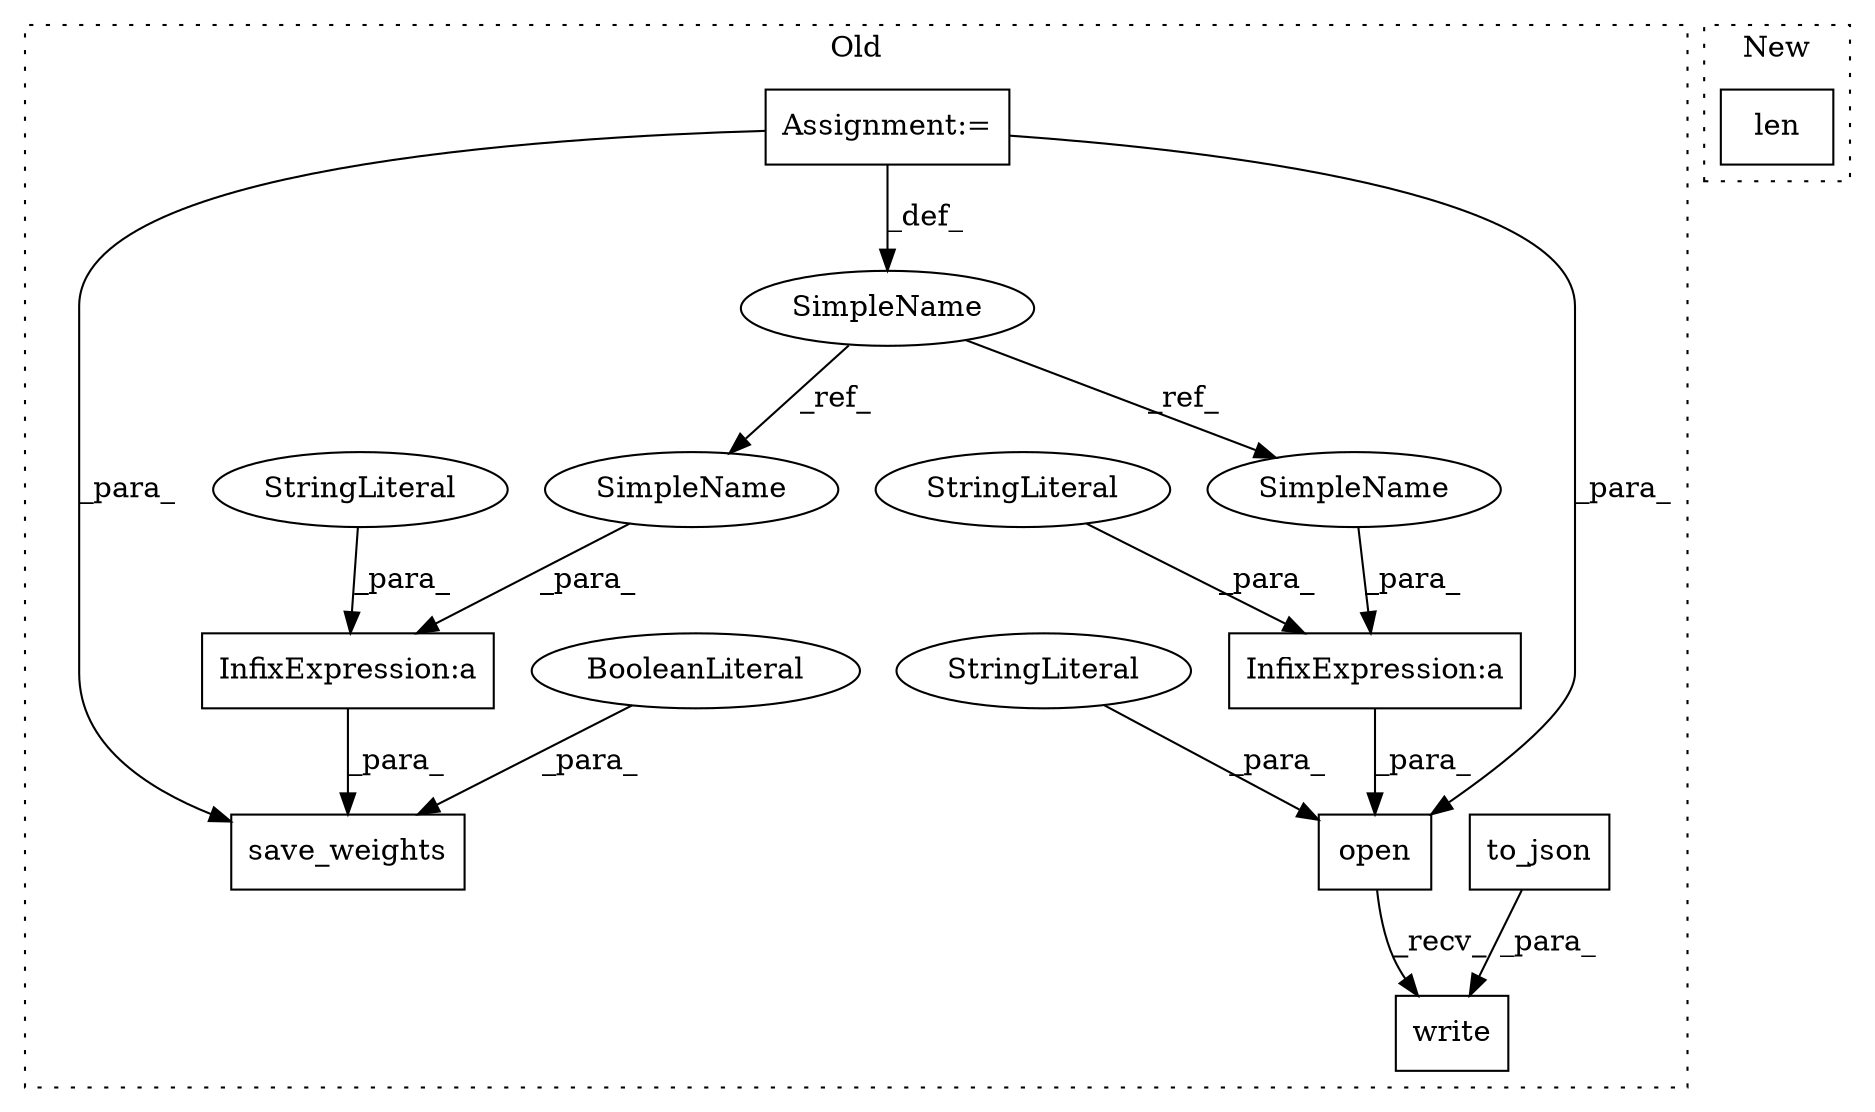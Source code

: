 digraph G {
subgraph cluster0 {
1 [label="to_json" a="32" s="3072" l="9" shape="box"];
3 [label="write" a="32" s="3060,3081" l="6,1" shape="box"];
4 [label="InfixExpression:a" a="27" s="3044" l="3" shape="box"];
5 [label="StringLiteral" a="45" s="3047" l="7" shape="ellipse"];
6 [label="Assignment:=" a="7" s="2992" l="1" shape="box"];
7 [label="InfixExpression:a" a="27" s="3115" l="3" shape="box"];
8 [label="SimpleName" a="42" s="2984" l="8" shape="ellipse"];
9 [label="save_weights" a="32" s="3094,3128" l="13,1" shape="box"];
10 [label="BooleanLiteral" a="9" s="3124" l="4" shape="ellipse"];
11 [label="StringLiteral" a="45" s="3118" l="5" shape="ellipse"];
12 [label="open" a="32" s="3031,3058" l="5,1" shape="box"];
13 [label="StringLiteral" a="45" s="3055" l="3" shape="ellipse"];
14 [label="SimpleName" a="42" s="3036" l="8" shape="ellipse"];
15 [label="SimpleName" a="42" s="3107" l="8" shape="ellipse"];
label = "Old";
style="dotted";
}
subgraph cluster1 {
2 [label="len" a="32" s="2736,2746" l="4,1" shape="box"];
label = "New";
style="dotted";
}
1 -> 3 [label="_para_"];
4 -> 12 [label="_para_"];
5 -> 4 [label="_para_"];
6 -> 9 [label="_para_"];
6 -> 12 [label="_para_"];
6 -> 8 [label="_def_"];
7 -> 9 [label="_para_"];
8 -> 14 [label="_ref_"];
8 -> 15 [label="_ref_"];
10 -> 9 [label="_para_"];
11 -> 7 [label="_para_"];
12 -> 3 [label="_recv_"];
13 -> 12 [label="_para_"];
14 -> 4 [label="_para_"];
15 -> 7 [label="_para_"];
}